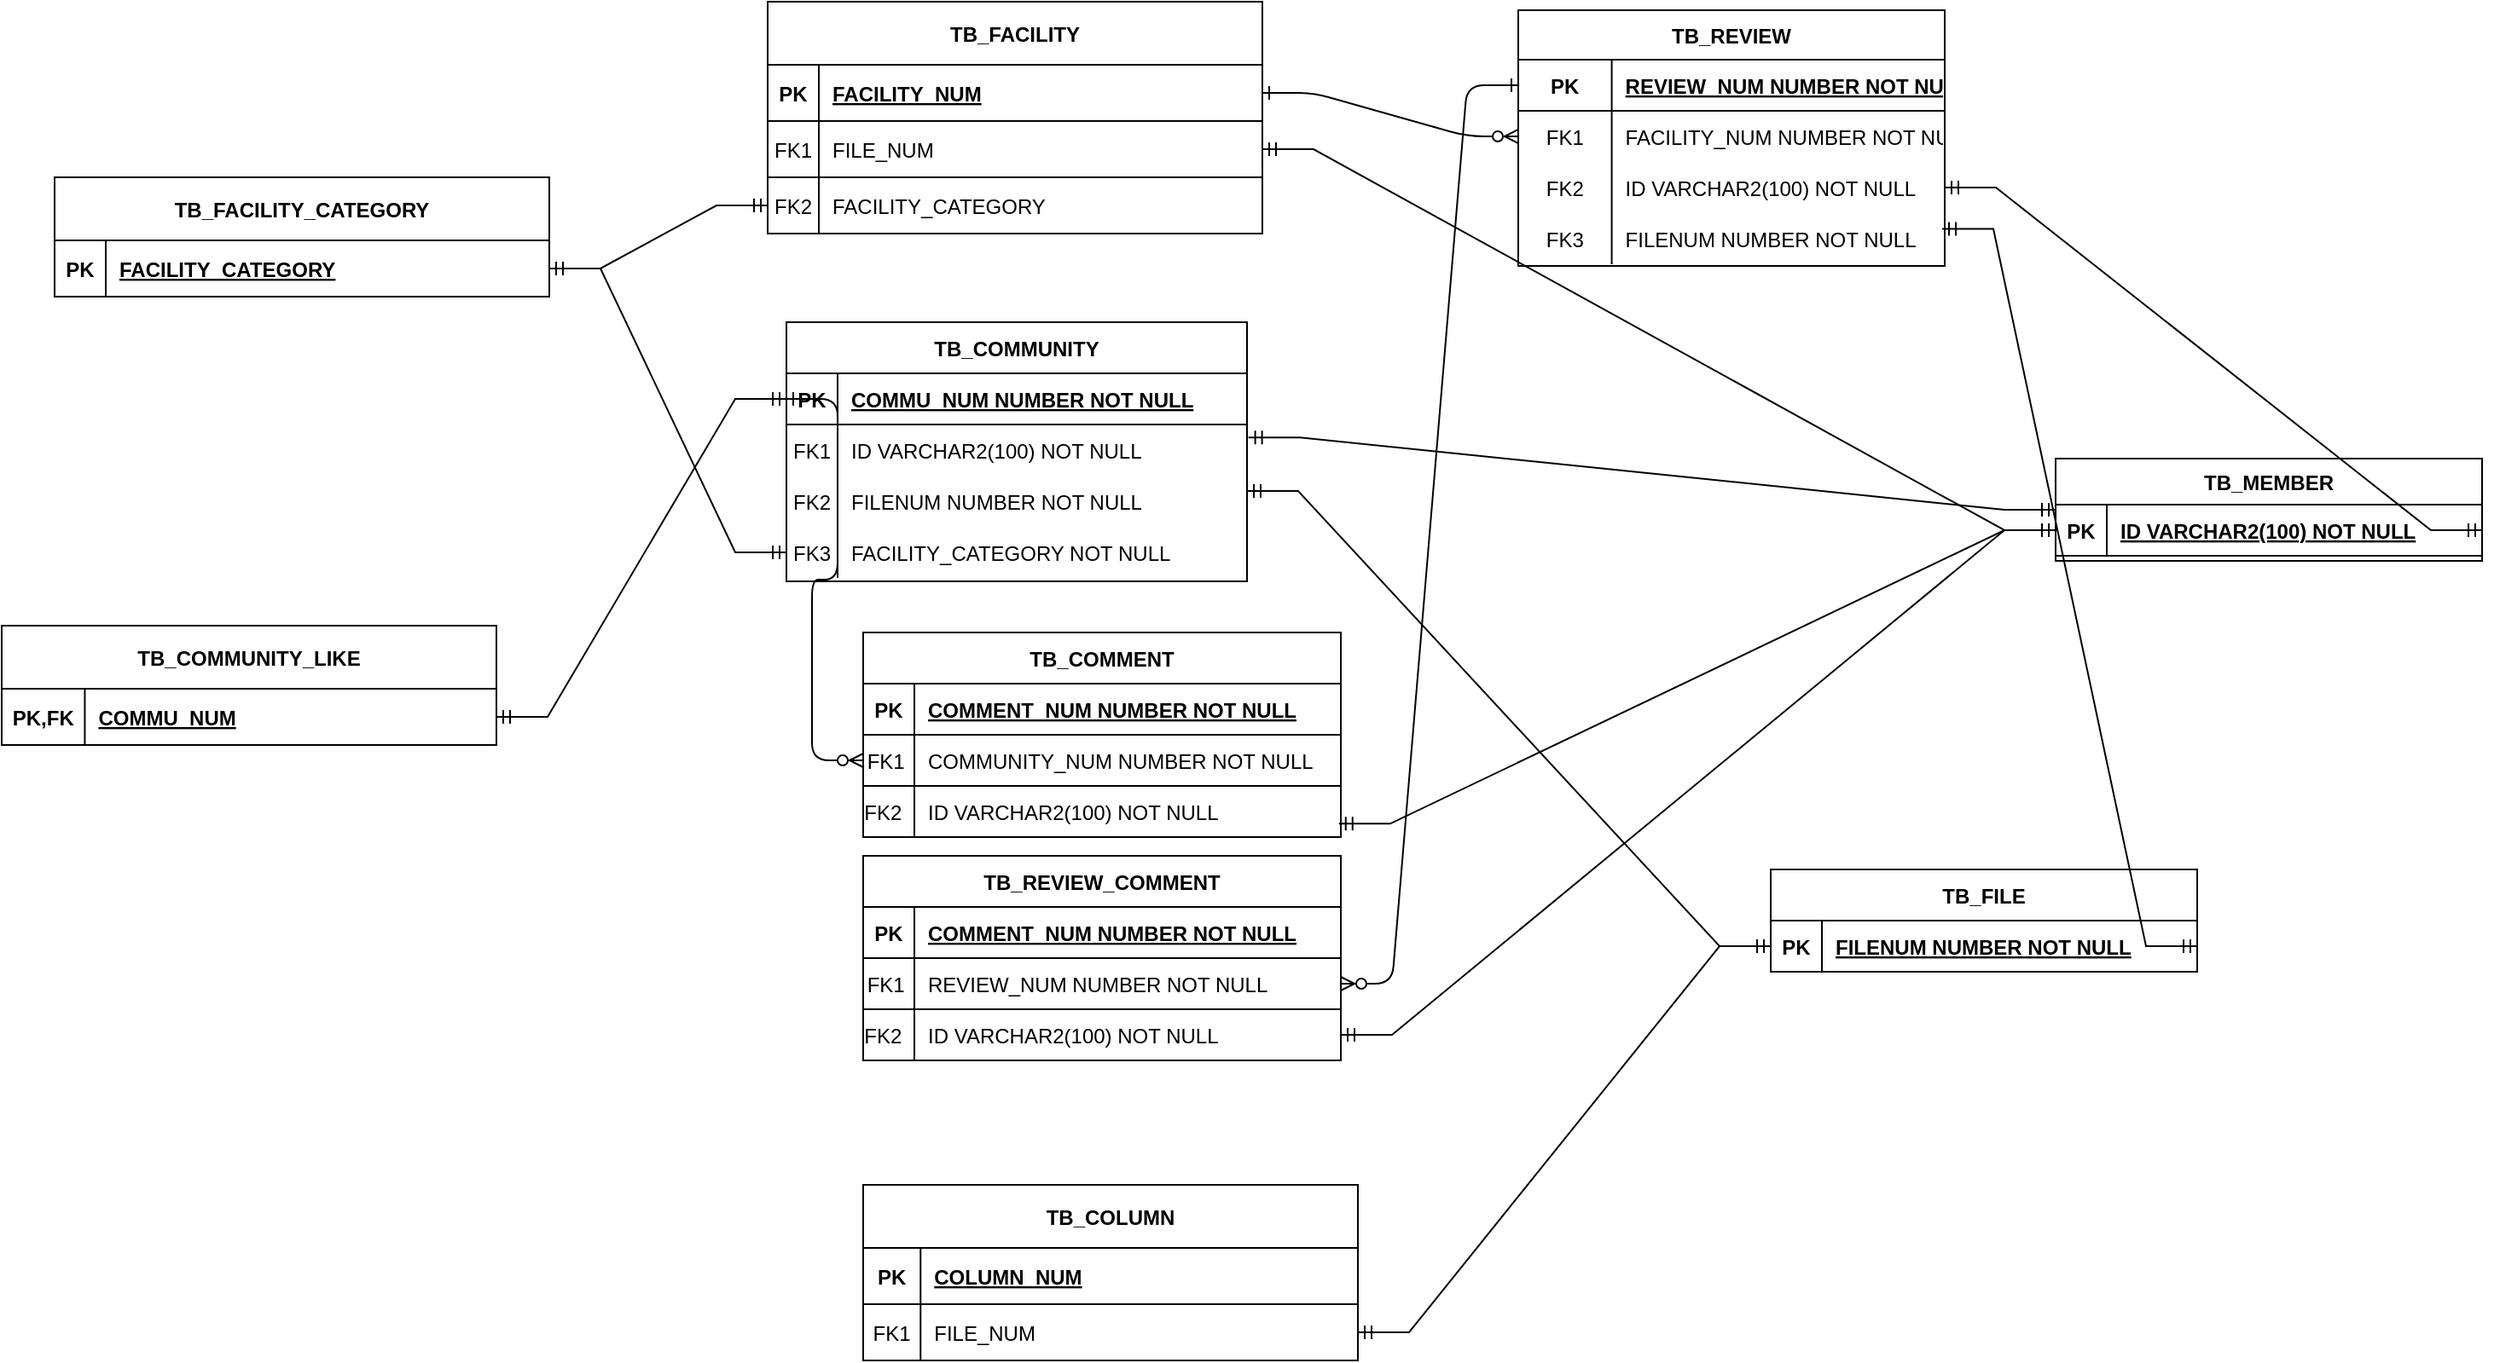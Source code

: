 <mxfile version="21.6.7" type="github">
  <diagram id="R2lEEEUBdFMjLlhIrx00" name="Page-1">
    <mxGraphModel dx="1789" dy="527" grid="0" gridSize="10" guides="1" tooltips="1" connect="1" arrows="1" fold="1" page="0" pageScale="1" pageWidth="850" pageHeight="1100" math="0" shadow="0" extFonts="Permanent Marker^https://fonts.googleapis.com/css?family=Permanent+Marker">
      <root>
        <mxCell id="0" />
        <mxCell id="1" parent="0" />
        <mxCell id="C-vyLk0tnHw3VtMMgP7b-1" value="" style="edgeStyle=entityRelationEdgeStyle;endArrow=ERzeroToMany;startArrow=ERone;endFill=1;startFill=0;" parent="1" source="C-vyLk0tnHw3VtMMgP7b-24" target="C-vyLk0tnHw3VtMMgP7b-6" edge="1">
          <mxGeometry width="100" height="100" relative="1" as="geometry">
            <mxPoint x="340" y="720" as="sourcePoint" />
            <mxPoint x="440" y="620" as="targetPoint" />
          </mxGeometry>
        </mxCell>
        <mxCell id="C-vyLk0tnHw3VtMMgP7b-2" value="TB_REVIEW" style="shape=table;startSize=29;container=1;collapsible=1;childLayout=tableLayout;fixedRows=1;rowLines=0;fontStyle=1;align=center;resizeLast=1;" parent="1" vertex="1">
          <mxGeometry x="458" y="121" width="250" height="150" as="geometry">
            <mxRectangle x="450" y="120" width="60" height="30" as="alternateBounds" />
          </mxGeometry>
        </mxCell>
        <mxCell id="C-vyLk0tnHw3VtMMgP7b-3" value="" style="shape=partialRectangle;collapsible=0;dropTarget=0;pointerEvents=0;fillColor=none;points=[[0,0.5],[1,0.5]];portConstraint=eastwest;top=0;left=0;right=0;bottom=1;" parent="C-vyLk0tnHw3VtMMgP7b-2" vertex="1">
          <mxGeometry y="29" width="250" height="30" as="geometry" />
        </mxCell>
        <mxCell id="C-vyLk0tnHw3VtMMgP7b-4" value="PK" style="shape=partialRectangle;overflow=hidden;connectable=0;fillColor=none;top=0;left=0;bottom=0;right=0;fontStyle=1;" parent="C-vyLk0tnHw3VtMMgP7b-3" vertex="1">
          <mxGeometry width="54.794" height="30" as="geometry">
            <mxRectangle width="54.794" height="30" as="alternateBounds" />
          </mxGeometry>
        </mxCell>
        <mxCell id="C-vyLk0tnHw3VtMMgP7b-5" value="REVIEW_NUM NUMBER NOT NULL " style="shape=partialRectangle;overflow=hidden;connectable=0;fillColor=none;top=0;left=0;bottom=0;right=0;align=left;spacingLeft=6;fontStyle=5;" parent="C-vyLk0tnHw3VtMMgP7b-3" vertex="1">
          <mxGeometry x="54.794" width="195.206" height="30" as="geometry">
            <mxRectangle width="195.206" height="30" as="alternateBounds" />
          </mxGeometry>
        </mxCell>
        <mxCell id="C-vyLk0tnHw3VtMMgP7b-6" value="" style="shape=partialRectangle;collapsible=0;dropTarget=0;pointerEvents=0;fillColor=none;points=[[0,0.5],[1,0.5]];portConstraint=eastwest;top=0;left=0;right=0;bottom=0;" parent="C-vyLk0tnHw3VtMMgP7b-2" vertex="1">
          <mxGeometry y="59" width="250" height="30" as="geometry" />
        </mxCell>
        <mxCell id="C-vyLk0tnHw3VtMMgP7b-7" value="FK1" style="shape=partialRectangle;overflow=hidden;connectable=0;fillColor=none;top=0;left=0;bottom=0;right=0;" parent="C-vyLk0tnHw3VtMMgP7b-6" vertex="1">
          <mxGeometry width="54.794" height="30" as="geometry">
            <mxRectangle width="54.794" height="30" as="alternateBounds" />
          </mxGeometry>
        </mxCell>
        <mxCell id="C-vyLk0tnHw3VtMMgP7b-8" value="FACILITY_NUM NUMBER NOT NULL" style="shape=partialRectangle;overflow=hidden;connectable=0;fillColor=none;top=0;left=0;bottom=0;right=0;align=left;spacingLeft=6;" parent="C-vyLk0tnHw3VtMMgP7b-6" vertex="1">
          <mxGeometry x="54.794" width="195.206" height="30" as="geometry">
            <mxRectangle width="195.206" height="30" as="alternateBounds" />
          </mxGeometry>
        </mxCell>
        <mxCell id="C-vyLk0tnHw3VtMMgP7b-9" value="" style="shape=partialRectangle;collapsible=0;dropTarget=0;pointerEvents=0;fillColor=none;points=[[0,0.5],[1,0.5]];portConstraint=eastwest;top=0;left=0;right=0;bottom=0;" parent="C-vyLk0tnHw3VtMMgP7b-2" vertex="1">
          <mxGeometry y="89" width="250" height="30" as="geometry" />
        </mxCell>
        <mxCell id="C-vyLk0tnHw3VtMMgP7b-10" value="FK2" style="shape=partialRectangle;overflow=hidden;connectable=0;fillColor=none;top=0;left=0;bottom=0;right=0;" parent="C-vyLk0tnHw3VtMMgP7b-9" vertex="1">
          <mxGeometry width="54.794" height="30" as="geometry">
            <mxRectangle width="54.794" height="30" as="alternateBounds" />
          </mxGeometry>
        </mxCell>
        <mxCell id="C-vyLk0tnHw3VtMMgP7b-11" value="ID VARCHAR2(100) NOT NULL " style="shape=partialRectangle;overflow=hidden;connectable=0;fillColor=none;top=0;left=0;bottom=0;right=0;align=left;spacingLeft=6;" parent="C-vyLk0tnHw3VtMMgP7b-9" vertex="1">
          <mxGeometry x="54.794" width="195.206" height="30" as="geometry">
            <mxRectangle width="195.206" height="30" as="alternateBounds" />
          </mxGeometry>
        </mxCell>
        <mxCell id="-KE-oy4BCfuFlBeBXf4a-14" value="" style="shape=partialRectangle;collapsible=0;dropTarget=0;pointerEvents=0;fillColor=none;points=[[0,0.5],[1,0.5]];portConstraint=eastwest;top=0;left=0;right=0;bottom=0;" parent="C-vyLk0tnHw3VtMMgP7b-2" vertex="1">
          <mxGeometry y="119" width="250" height="30" as="geometry" />
        </mxCell>
        <mxCell id="-KE-oy4BCfuFlBeBXf4a-15" value="FK3" style="shape=partialRectangle;overflow=hidden;connectable=0;fillColor=none;top=0;left=0;bottom=0;right=0;" parent="-KE-oy4BCfuFlBeBXf4a-14" vertex="1">
          <mxGeometry width="54.794" height="30" as="geometry">
            <mxRectangle width="54.794" height="30" as="alternateBounds" />
          </mxGeometry>
        </mxCell>
        <mxCell id="-KE-oy4BCfuFlBeBXf4a-16" value="FILENUM NUMBER NOT NULL" style="shape=partialRectangle;overflow=hidden;connectable=0;fillColor=none;top=0;left=0;bottom=0;right=0;align=left;spacingLeft=6;" parent="-KE-oy4BCfuFlBeBXf4a-14" vertex="1">
          <mxGeometry x="54.794" width="195.206" height="30" as="geometry">
            <mxRectangle width="195.206" height="30" as="alternateBounds" />
          </mxGeometry>
        </mxCell>
        <mxCell id="C-vyLk0tnHw3VtMMgP7b-13" value="TB_MEMBER" style="shape=table;startSize=27;container=1;collapsible=1;childLayout=tableLayout;fixedRows=1;rowLines=0;fontStyle=1;align=center;resizeLast=1;" parent="1" vertex="1">
          <mxGeometry x="773" y="384" width="250" height="60" as="geometry" />
        </mxCell>
        <mxCell id="C-vyLk0tnHw3VtMMgP7b-14" value="" style="shape=partialRectangle;collapsible=0;dropTarget=0;pointerEvents=0;fillColor=none;points=[[0,0.5],[1,0.5]];portConstraint=eastwest;top=0;left=0;right=0;bottom=1;" parent="C-vyLk0tnHw3VtMMgP7b-13" vertex="1">
          <mxGeometry y="27" width="250" height="30" as="geometry" />
        </mxCell>
        <mxCell id="C-vyLk0tnHw3VtMMgP7b-15" value="PK" style="shape=partialRectangle;overflow=hidden;connectable=0;fillColor=none;top=0;left=0;bottom=0;right=0;fontStyle=1;" parent="C-vyLk0tnHw3VtMMgP7b-14" vertex="1">
          <mxGeometry width="30" height="30" as="geometry">
            <mxRectangle width="30" height="30" as="alternateBounds" />
          </mxGeometry>
        </mxCell>
        <mxCell id="C-vyLk0tnHw3VtMMgP7b-16" value="ID VARCHAR2(100) NOT NULL " style="shape=partialRectangle;overflow=hidden;connectable=0;fillColor=none;top=0;left=0;bottom=0;right=0;align=left;spacingLeft=6;fontStyle=5;" parent="C-vyLk0tnHw3VtMMgP7b-14" vertex="1">
          <mxGeometry x="30" width="220" height="30" as="geometry">
            <mxRectangle width="220" height="30" as="alternateBounds" />
          </mxGeometry>
        </mxCell>
        <mxCell id="C-vyLk0tnHw3VtMMgP7b-23" value="TB_FACILITY" style="shape=table;startSize=37;container=1;collapsible=1;childLayout=tableLayout;fixedRows=1;rowLines=0;fontStyle=1;align=center;resizeLast=1;" parent="1" vertex="1">
          <mxGeometry x="18" y="116" width="290" height="136" as="geometry" />
        </mxCell>
        <mxCell id="C-vyLk0tnHw3VtMMgP7b-24" value="" style="shape=partialRectangle;collapsible=0;dropTarget=0;pointerEvents=0;fillColor=none;points=[[0,0.5],[1,0.5]];portConstraint=eastwest;top=0;left=0;right=0;bottom=1;" parent="C-vyLk0tnHw3VtMMgP7b-23" vertex="1">
          <mxGeometry y="37" width="290" height="33" as="geometry" />
        </mxCell>
        <mxCell id="C-vyLk0tnHw3VtMMgP7b-25" value="PK" style="shape=partialRectangle;overflow=hidden;connectable=0;fillColor=none;top=0;left=0;bottom=0;right=0;fontStyle=1;" parent="C-vyLk0tnHw3VtMMgP7b-24" vertex="1">
          <mxGeometry width="30" height="33" as="geometry">
            <mxRectangle width="30" height="33" as="alternateBounds" />
          </mxGeometry>
        </mxCell>
        <mxCell id="C-vyLk0tnHw3VtMMgP7b-26" value="FACILITY_NUM" style="shape=partialRectangle;overflow=hidden;connectable=0;fillColor=none;top=0;left=0;bottom=0;right=0;align=left;spacingLeft=6;fontStyle=5;" parent="C-vyLk0tnHw3VtMMgP7b-24" vertex="1">
          <mxGeometry x="30" width="260" height="33" as="geometry">
            <mxRectangle width="260" height="33" as="alternateBounds" />
          </mxGeometry>
        </mxCell>
        <mxCell id="_d3ejISnLMOxY-XyNx4B-5" value="" style="shape=partialRectangle;collapsible=0;dropTarget=0;pointerEvents=0;fillColor=none;points=[[0,0.5],[1,0.5]];portConstraint=eastwest;top=0;left=0;right=0;bottom=1;" parent="C-vyLk0tnHw3VtMMgP7b-23" vertex="1">
          <mxGeometry y="70" width="290" height="33" as="geometry" />
        </mxCell>
        <mxCell id="_d3ejISnLMOxY-XyNx4B-6" value="FK1" style="shape=partialRectangle;overflow=hidden;connectable=0;fillColor=none;top=0;left=0;bottom=0;right=0;fontStyle=0;" parent="_d3ejISnLMOxY-XyNx4B-5" vertex="1">
          <mxGeometry width="30" height="33" as="geometry">
            <mxRectangle width="30" height="33" as="alternateBounds" />
          </mxGeometry>
        </mxCell>
        <mxCell id="_d3ejISnLMOxY-XyNx4B-7" value="FILE_NUM" style="shape=partialRectangle;overflow=hidden;connectable=0;fillColor=none;top=0;left=0;bottom=0;right=0;align=left;spacingLeft=6;fontStyle=0;" parent="_d3ejISnLMOxY-XyNx4B-5" vertex="1">
          <mxGeometry x="30" width="260" height="33" as="geometry">
            <mxRectangle width="260" height="33" as="alternateBounds" />
          </mxGeometry>
        </mxCell>
        <mxCell id="wtZ6tFGs6IrQtqHnJCD3-11" value="" style="shape=partialRectangle;collapsible=0;dropTarget=0;pointerEvents=0;fillColor=none;points=[[0,0.5],[1,0.5]];portConstraint=eastwest;top=0;left=0;right=0;bottom=1;" parent="C-vyLk0tnHw3VtMMgP7b-23" vertex="1">
          <mxGeometry y="103" width="290" height="33" as="geometry" />
        </mxCell>
        <mxCell id="wtZ6tFGs6IrQtqHnJCD3-12" value="FK2" style="shape=partialRectangle;overflow=hidden;connectable=0;fillColor=none;top=0;left=0;bottom=0;right=0;fontStyle=0;" parent="wtZ6tFGs6IrQtqHnJCD3-11" vertex="1">
          <mxGeometry width="30" height="33" as="geometry">
            <mxRectangle width="30" height="33" as="alternateBounds" />
          </mxGeometry>
        </mxCell>
        <mxCell id="wtZ6tFGs6IrQtqHnJCD3-13" value="FACILITY_CATEGORY" style="shape=partialRectangle;overflow=hidden;connectable=0;fillColor=none;top=0;left=0;bottom=0;right=0;align=left;spacingLeft=6;fontStyle=0;" parent="wtZ6tFGs6IrQtqHnJCD3-11" vertex="1">
          <mxGeometry x="30" width="260" height="33" as="geometry">
            <mxRectangle width="260" height="33" as="alternateBounds" />
          </mxGeometry>
        </mxCell>
        <mxCell id="qpjnlO9sBnYF8j2qjAvn-1" value="TB_COMMUNITY" style="shape=table;startSize=30;container=1;collapsible=1;childLayout=tableLayout;fixedRows=1;rowLines=0;fontStyle=1;align=center;resizeLast=1;" parent="1" vertex="1">
          <mxGeometry x="29" y="304" width="270" height="152" as="geometry" />
        </mxCell>
        <mxCell id="qpjnlO9sBnYF8j2qjAvn-2" value="" style="shape=partialRectangle;collapsible=0;dropTarget=0;pointerEvents=0;fillColor=none;points=[[0,0.5],[1,0.5]];portConstraint=eastwest;top=0;left=0;right=0;bottom=1;" parent="qpjnlO9sBnYF8j2qjAvn-1" vertex="1">
          <mxGeometry y="30" width="270" height="30" as="geometry" />
        </mxCell>
        <mxCell id="qpjnlO9sBnYF8j2qjAvn-3" value="PK" style="shape=partialRectangle;overflow=hidden;connectable=0;fillColor=none;top=0;left=0;bottom=0;right=0;fontStyle=1;" parent="qpjnlO9sBnYF8j2qjAvn-2" vertex="1">
          <mxGeometry width="30" height="30" as="geometry">
            <mxRectangle width="30" height="30" as="alternateBounds" />
          </mxGeometry>
        </mxCell>
        <mxCell id="qpjnlO9sBnYF8j2qjAvn-4" value="COMMU_NUM NUMBER NOT NULL" style="shape=partialRectangle;overflow=hidden;connectable=0;fillColor=none;top=0;left=0;bottom=0;right=0;align=left;spacingLeft=6;fontStyle=5;" parent="qpjnlO9sBnYF8j2qjAvn-2" vertex="1">
          <mxGeometry x="30" width="240" height="30" as="geometry">
            <mxRectangle width="240" height="30" as="alternateBounds" />
          </mxGeometry>
        </mxCell>
        <mxCell id="qpjnlO9sBnYF8j2qjAvn-5" value="" style="shape=partialRectangle;collapsible=0;dropTarget=0;pointerEvents=0;fillColor=none;points=[[0,0.5],[1,0.5]];portConstraint=eastwest;top=0;left=0;right=0;bottom=0;" parent="qpjnlO9sBnYF8j2qjAvn-1" vertex="1">
          <mxGeometry y="60" width="270" height="30" as="geometry" />
        </mxCell>
        <mxCell id="qpjnlO9sBnYF8j2qjAvn-6" value="FK1" style="shape=partialRectangle;overflow=hidden;connectable=0;fillColor=none;top=0;left=0;bottom=0;right=0;" parent="qpjnlO9sBnYF8j2qjAvn-5" vertex="1">
          <mxGeometry width="30" height="30" as="geometry">
            <mxRectangle width="30" height="30" as="alternateBounds" />
          </mxGeometry>
        </mxCell>
        <mxCell id="qpjnlO9sBnYF8j2qjAvn-7" value="ID VARCHAR2(100) NOT NULL" style="shape=partialRectangle;overflow=hidden;connectable=0;fillColor=none;top=0;left=0;bottom=0;right=0;align=left;spacingLeft=6;" parent="qpjnlO9sBnYF8j2qjAvn-5" vertex="1">
          <mxGeometry x="30" width="240" height="30" as="geometry">
            <mxRectangle width="240" height="30" as="alternateBounds" />
          </mxGeometry>
        </mxCell>
        <mxCell id="-KE-oy4BCfuFlBeBXf4a-9" value="" style="shape=partialRectangle;collapsible=0;dropTarget=0;pointerEvents=0;fillColor=none;points=[[0,0.5],[1,0.5]];portConstraint=eastwest;top=0;left=0;right=0;bottom=0;" parent="qpjnlO9sBnYF8j2qjAvn-1" vertex="1">
          <mxGeometry y="90" width="270" height="30" as="geometry" />
        </mxCell>
        <mxCell id="-KE-oy4BCfuFlBeBXf4a-10" value="FK2" style="shape=partialRectangle;overflow=hidden;connectable=0;fillColor=none;top=0;left=0;bottom=0;right=0;" parent="-KE-oy4BCfuFlBeBXf4a-9" vertex="1">
          <mxGeometry width="30" height="30" as="geometry">
            <mxRectangle width="30" height="30" as="alternateBounds" />
          </mxGeometry>
        </mxCell>
        <mxCell id="-KE-oy4BCfuFlBeBXf4a-11" value="FILENUM NUMBER NOT NULL" style="shape=partialRectangle;overflow=hidden;connectable=0;fillColor=none;top=0;left=0;bottom=0;right=0;align=left;spacingLeft=6;" parent="-KE-oy4BCfuFlBeBXf4a-9" vertex="1">
          <mxGeometry x="30" width="240" height="30" as="geometry">
            <mxRectangle width="240" height="30" as="alternateBounds" />
          </mxGeometry>
        </mxCell>
        <mxCell id="wtZ6tFGs6IrQtqHnJCD3-15" value="" style="shape=partialRectangle;collapsible=0;dropTarget=0;pointerEvents=0;fillColor=none;points=[[0,0.5],[1,0.5]];portConstraint=eastwest;top=0;left=0;right=0;bottom=0;" parent="qpjnlO9sBnYF8j2qjAvn-1" vertex="1">
          <mxGeometry y="120" width="270" height="30" as="geometry" />
        </mxCell>
        <mxCell id="wtZ6tFGs6IrQtqHnJCD3-16" value="FK3" style="shape=partialRectangle;overflow=hidden;connectable=0;fillColor=none;top=0;left=0;bottom=0;right=0;" parent="wtZ6tFGs6IrQtqHnJCD3-15" vertex="1">
          <mxGeometry width="30" height="30" as="geometry">
            <mxRectangle width="30" height="30" as="alternateBounds" />
          </mxGeometry>
        </mxCell>
        <mxCell id="wtZ6tFGs6IrQtqHnJCD3-17" value="FACILITY_CATEGORY NOT NULL" style="shape=partialRectangle;overflow=hidden;connectable=0;fillColor=none;top=0;left=0;bottom=0;right=0;align=left;spacingLeft=6;" parent="wtZ6tFGs6IrQtqHnJCD3-15" vertex="1">
          <mxGeometry x="30" width="240" height="30" as="geometry">
            <mxRectangle width="240" height="30" as="alternateBounds" />
          </mxGeometry>
        </mxCell>
        <mxCell id="qpjnlO9sBnYF8j2qjAvn-11" value="TB_COMMENT" style="shape=table;startSize=30;container=1;collapsible=1;childLayout=tableLayout;fixedRows=1;rowLines=0;fontStyle=1;align=center;resizeLast=1;" parent="1" vertex="1">
          <mxGeometry x="74" y="486" width="280" height="120" as="geometry" />
        </mxCell>
        <mxCell id="qpjnlO9sBnYF8j2qjAvn-12" value="" style="shape=partialRectangle;collapsible=0;dropTarget=0;pointerEvents=0;fillColor=none;points=[[0,0.5],[1,0.5]];portConstraint=eastwest;top=0;left=0;right=0;bottom=1;" parent="qpjnlO9sBnYF8j2qjAvn-11" vertex="1">
          <mxGeometry y="30" width="280" height="30" as="geometry" />
        </mxCell>
        <mxCell id="qpjnlO9sBnYF8j2qjAvn-13" value="PK" style="shape=partialRectangle;overflow=hidden;connectable=0;fillColor=none;top=0;left=0;bottom=0;right=0;fontStyle=1;" parent="qpjnlO9sBnYF8j2qjAvn-12" vertex="1">
          <mxGeometry width="30" height="30" as="geometry">
            <mxRectangle width="30" height="30" as="alternateBounds" />
          </mxGeometry>
        </mxCell>
        <mxCell id="qpjnlO9sBnYF8j2qjAvn-14" value="COMMENT_NUM NUMBER NOT NULL" style="shape=partialRectangle;overflow=hidden;connectable=0;fillColor=none;top=0;left=0;bottom=0;right=0;align=left;spacingLeft=6;fontStyle=5;" parent="qpjnlO9sBnYF8j2qjAvn-12" vertex="1">
          <mxGeometry x="30" width="250" height="30" as="geometry">
            <mxRectangle width="250" height="30" as="alternateBounds" />
          </mxGeometry>
        </mxCell>
        <mxCell id="xG5aJxj-pug4b15kJPLm-4" value="" style="shape=partialRectangle;collapsible=0;dropTarget=0;pointerEvents=0;fillColor=none;points=[[0,0.5],[1,0.5]];portConstraint=eastwest;top=0;left=0;right=0;bottom=1;" parent="qpjnlO9sBnYF8j2qjAvn-11" vertex="1">
          <mxGeometry y="60" width="280" height="30" as="geometry" />
        </mxCell>
        <mxCell id="xG5aJxj-pug4b15kJPLm-5" value="FK1 " style="shape=partialRectangle;overflow=hidden;connectable=0;fillColor=none;top=0;left=0;bottom=0;right=0;fontStyle=0;" parent="xG5aJxj-pug4b15kJPLm-4" vertex="1">
          <mxGeometry width="30" height="30" as="geometry">
            <mxRectangle width="30" height="30" as="alternateBounds" />
          </mxGeometry>
        </mxCell>
        <mxCell id="xG5aJxj-pug4b15kJPLm-6" value="COMMUNITY_NUM NUMBER NOT NULL" style="shape=partialRectangle;overflow=hidden;connectable=0;fillColor=none;top=0;left=0;bottom=0;right=0;align=left;spacingLeft=6;fontStyle=0;" parent="xG5aJxj-pug4b15kJPLm-4" vertex="1">
          <mxGeometry x="30" width="250" height="30" as="geometry">
            <mxRectangle width="250" height="30" as="alternateBounds" />
          </mxGeometry>
        </mxCell>
        <mxCell id="7dMMRioeDWby0Bqr6M3h-1" value="" style="shape=partialRectangle;collapsible=0;dropTarget=0;pointerEvents=0;fillColor=none;points=[[0,0.5],[1,0.5]];portConstraint=eastwest;top=0;left=0;right=0;bottom=1;" parent="qpjnlO9sBnYF8j2qjAvn-11" vertex="1">
          <mxGeometry y="90" width="280" height="30" as="geometry" />
        </mxCell>
        <mxCell id="7dMMRioeDWby0Bqr6M3h-2" value="FK2  " style="shape=partialRectangle;overflow=hidden;connectable=0;fillColor=none;top=0;left=0;bottom=0;right=0;fontStyle=0;" parent="7dMMRioeDWby0Bqr6M3h-1" vertex="1">
          <mxGeometry width="30" height="30" as="geometry">
            <mxRectangle width="30" height="30" as="alternateBounds" />
          </mxGeometry>
        </mxCell>
        <mxCell id="7dMMRioeDWby0Bqr6M3h-3" value="ID VARCHAR2(100) NOT NULL" style="shape=partialRectangle;overflow=hidden;connectable=0;fillColor=none;top=0;left=0;bottom=0;right=0;align=left;spacingLeft=6;fontStyle=0;" parent="7dMMRioeDWby0Bqr6M3h-1" vertex="1">
          <mxGeometry x="30" width="250" height="30" as="geometry">
            <mxRectangle width="250" height="30" as="alternateBounds" />
          </mxGeometry>
        </mxCell>
        <mxCell id="qpjnlO9sBnYF8j2qjAvn-33" value="" style="edgeStyle=entityRelationEdgeStyle;fontSize=12;html=1;endArrow=ERmandOne;startArrow=ERmandOne;rounded=0;entryX=1;entryY=0.5;entryDx=0;entryDy=0;" parent="1" source="C-vyLk0tnHw3VtMMgP7b-14" target="LMYlzqV9uLrjLyTlNLDf-8" edge="1">
          <mxGeometry width="100" height="100" relative="1" as="geometry">
            <mxPoint x="862" y="627" as="sourcePoint" />
            <mxPoint x="438" y="673" as="targetPoint" />
            <Array as="points">
              <mxPoint x="340" y="140" />
            </Array>
          </mxGeometry>
        </mxCell>
        <mxCell id="qpjnlO9sBnYF8j2qjAvn-34" value="" style="edgeStyle=entityRelationEdgeStyle;fontSize=12;html=1;endArrow=ERmandOne;startArrow=ERmandOne;rounded=0;exitX=0.996;exitY=0.739;exitDx=0;exitDy=0;entryX=0;entryY=0.5;entryDx=0;entryDy=0;exitPerimeter=0;" parent="1" source="7dMMRioeDWby0Bqr6M3h-1" target="C-vyLk0tnHw3VtMMgP7b-14" edge="1">
          <mxGeometry width="100" height="100" relative="1" as="geometry">
            <mxPoint x="361" y="677" as="sourcePoint" />
            <mxPoint x="470" y="430" as="targetPoint" />
            <Array as="points">
              <mxPoint x="360" y="340" />
            </Array>
          </mxGeometry>
        </mxCell>
        <mxCell id="qpjnlO9sBnYF8j2qjAvn-38" value="" style="edgeStyle=entityRelationEdgeStyle;endArrow=ERzeroToMany;startArrow=ERone;endFill=1;startFill=0;exitX=0;exitY=0.5;exitDx=0;exitDy=0;entryX=0;entryY=0.5;entryDx=0;entryDy=0;" parent="1" source="qpjnlO9sBnYF8j2qjAvn-2" target="xG5aJxj-pug4b15kJPLm-4" edge="1">
          <mxGeometry width="100" height="100" relative="1" as="geometry">
            <mxPoint x="309" y="336.0" as="sourcePoint" />
            <mxPoint x="142" y="623" as="targetPoint" />
          </mxGeometry>
        </mxCell>
        <mxCell id="qpjnlO9sBnYF8j2qjAvn-39" value="" style="edgeStyle=entityRelationEdgeStyle;fontSize=12;html=1;endArrow=ERmandOne;startArrow=ERmandOne;rounded=0;entryX=1.003;entryY=0.253;entryDx=0;entryDy=0;entryPerimeter=0;" parent="1" source="C-vyLk0tnHw3VtMMgP7b-13" target="qpjnlO9sBnYF8j2qjAvn-5" edge="1">
          <mxGeometry width="100" height="100" relative="1" as="geometry">
            <mxPoint x="580" y="565" as="sourcePoint" />
            <mxPoint x="310" y="360" as="targetPoint" />
            <Array as="points">
              <mxPoint x="200" y="270" />
            </Array>
          </mxGeometry>
        </mxCell>
        <mxCell id="-KE-oy4BCfuFlBeBXf4a-1" value="TB_FILE" style="shape=table;startSize=30;container=1;collapsible=1;childLayout=tableLayout;fixedRows=1;rowLines=0;fontStyle=1;align=center;resizeLast=1;" parent="1" vertex="1">
          <mxGeometry x="606" y="625" width="250" height="60" as="geometry" />
        </mxCell>
        <mxCell id="-KE-oy4BCfuFlBeBXf4a-2" value="" style="shape=partialRectangle;collapsible=0;dropTarget=0;pointerEvents=0;fillColor=none;points=[[0,0.5],[1,0.5]];portConstraint=eastwest;top=0;left=0;right=0;bottom=1;" parent="-KE-oy4BCfuFlBeBXf4a-1" vertex="1">
          <mxGeometry y="30" width="250" height="30" as="geometry" />
        </mxCell>
        <mxCell id="-KE-oy4BCfuFlBeBXf4a-3" value="PK" style="shape=partialRectangle;overflow=hidden;connectable=0;fillColor=none;top=0;left=0;bottom=0;right=0;fontStyle=1;" parent="-KE-oy4BCfuFlBeBXf4a-2" vertex="1">
          <mxGeometry width="30" height="30" as="geometry">
            <mxRectangle width="30" height="30" as="alternateBounds" />
          </mxGeometry>
        </mxCell>
        <mxCell id="-KE-oy4BCfuFlBeBXf4a-4" value="FILENUM NUMBER NOT NULL " style="shape=partialRectangle;overflow=hidden;connectable=0;fillColor=none;top=0;left=0;bottom=0;right=0;align=left;spacingLeft=6;fontStyle=5;" parent="-KE-oy4BCfuFlBeBXf4a-2" vertex="1">
          <mxGeometry x="30" width="220" height="30" as="geometry">
            <mxRectangle width="220" height="30" as="alternateBounds" />
          </mxGeometry>
        </mxCell>
        <mxCell id="-KE-oy4BCfuFlBeBXf4a-13" value="" style="edgeStyle=entityRelationEdgeStyle;fontSize=12;html=1;endArrow=ERmandOne;startArrow=ERmandOne;rounded=0;entryX=1;entryY=0.301;entryDx=0;entryDy=0;entryPerimeter=0;exitX=0;exitY=0.5;exitDx=0;exitDy=0;" parent="1" source="-KE-oy4BCfuFlBeBXf4a-2" target="-KE-oy4BCfuFlBeBXf4a-9" edge="1">
          <mxGeometry width="100" height="100" relative="1" as="geometry">
            <mxPoint x="483" y="526" as="sourcePoint" />
            <mxPoint x="394" y="469" as="targetPoint" />
            <Array as="points">
              <mxPoint x="213" y="376" />
            </Array>
          </mxGeometry>
        </mxCell>
        <mxCell id="-KE-oy4BCfuFlBeBXf4a-17" value="" style="edgeStyle=entityRelationEdgeStyle;fontSize=12;html=1;endArrow=ERmandOne;startArrow=ERmandOne;rounded=0;entryX=0.994;entryY=0.307;entryDx=0;entryDy=0;exitX=1;exitY=0.5;exitDx=0;exitDy=0;entryPerimeter=0;" parent="1" source="-KE-oy4BCfuFlBeBXf4a-2" target="-KE-oy4BCfuFlBeBXf4a-14" edge="1">
          <mxGeometry width="100" height="100" relative="1" as="geometry">
            <mxPoint x="918" y="446" as="sourcePoint" />
            <mxPoint x="838" y="291" as="targetPoint" />
            <Array as="points">
              <mxPoint x="671" y="273" />
              <mxPoint x="1197" y="159" />
            </Array>
          </mxGeometry>
        </mxCell>
        <mxCell id="LMYlzqV9uLrjLyTlNLDf-1" value="TB_REVIEW_COMMENT" style="shape=table;startSize=30;container=1;collapsible=1;childLayout=tableLayout;fixedRows=1;rowLines=0;fontStyle=1;align=center;resizeLast=1;" parent="1" vertex="1">
          <mxGeometry x="74" y="617" width="280" height="120" as="geometry" />
        </mxCell>
        <mxCell id="LMYlzqV9uLrjLyTlNLDf-2" value="" style="shape=partialRectangle;collapsible=0;dropTarget=0;pointerEvents=0;fillColor=none;points=[[0,0.5],[1,0.5]];portConstraint=eastwest;top=0;left=0;right=0;bottom=1;" parent="LMYlzqV9uLrjLyTlNLDf-1" vertex="1">
          <mxGeometry y="30" width="280" height="30" as="geometry" />
        </mxCell>
        <mxCell id="LMYlzqV9uLrjLyTlNLDf-3" value="PK" style="shape=partialRectangle;overflow=hidden;connectable=0;fillColor=none;top=0;left=0;bottom=0;right=0;fontStyle=1;" parent="LMYlzqV9uLrjLyTlNLDf-2" vertex="1">
          <mxGeometry width="30" height="30" as="geometry">
            <mxRectangle width="30" height="30" as="alternateBounds" />
          </mxGeometry>
        </mxCell>
        <mxCell id="LMYlzqV9uLrjLyTlNLDf-4" value="COMMENT_NUM NUMBER NOT NULL" style="shape=partialRectangle;overflow=hidden;connectable=0;fillColor=none;top=0;left=0;bottom=0;right=0;align=left;spacingLeft=6;fontStyle=5;" parent="LMYlzqV9uLrjLyTlNLDf-2" vertex="1">
          <mxGeometry x="30" width="250" height="30" as="geometry">
            <mxRectangle width="250" height="30" as="alternateBounds" />
          </mxGeometry>
        </mxCell>
        <mxCell id="LMYlzqV9uLrjLyTlNLDf-5" value="" style="shape=partialRectangle;collapsible=0;dropTarget=0;pointerEvents=0;fillColor=none;points=[[0,0.5],[1,0.5]];portConstraint=eastwest;top=0;left=0;right=0;bottom=1;" parent="LMYlzqV9uLrjLyTlNLDf-1" vertex="1">
          <mxGeometry y="60" width="280" height="30" as="geometry" />
        </mxCell>
        <mxCell id="LMYlzqV9uLrjLyTlNLDf-6" value="FK1 " style="shape=partialRectangle;overflow=hidden;connectable=0;fillColor=none;top=0;left=0;bottom=0;right=0;fontStyle=0;" parent="LMYlzqV9uLrjLyTlNLDf-5" vertex="1">
          <mxGeometry width="30" height="30" as="geometry">
            <mxRectangle width="30" height="30" as="alternateBounds" />
          </mxGeometry>
        </mxCell>
        <mxCell id="LMYlzqV9uLrjLyTlNLDf-7" value="REVIEW_NUM NUMBER NOT NULL" style="shape=partialRectangle;overflow=hidden;connectable=0;fillColor=none;top=0;left=0;bottom=0;right=0;align=left;spacingLeft=6;fontStyle=0;" parent="LMYlzqV9uLrjLyTlNLDf-5" vertex="1">
          <mxGeometry x="30" width="250" height="30" as="geometry">
            <mxRectangle width="250" height="30" as="alternateBounds" />
          </mxGeometry>
        </mxCell>
        <mxCell id="LMYlzqV9uLrjLyTlNLDf-8" value="" style="shape=partialRectangle;collapsible=0;dropTarget=0;pointerEvents=0;fillColor=none;points=[[0,0.5],[1,0.5]];portConstraint=eastwest;top=0;left=0;right=0;bottom=1;" parent="LMYlzqV9uLrjLyTlNLDf-1" vertex="1">
          <mxGeometry y="90" width="280" height="30" as="geometry" />
        </mxCell>
        <mxCell id="LMYlzqV9uLrjLyTlNLDf-9" value="FK2  " style="shape=partialRectangle;overflow=hidden;connectable=0;fillColor=none;top=0;left=0;bottom=0;right=0;fontStyle=0;" parent="LMYlzqV9uLrjLyTlNLDf-8" vertex="1">
          <mxGeometry width="30" height="30" as="geometry">
            <mxRectangle width="30" height="30" as="alternateBounds" />
          </mxGeometry>
        </mxCell>
        <mxCell id="LMYlzqV9uLrjLyTlNLDf-10" value="ID VARCHAR2(100) NOT NULL" style="shape=partialRectangle;overflow=hidden;connectable=0;fillColor=none;top=0;left=0;bottom=0;right=0;align=left;spacingLeft=6;fontStyle=0;" parent="LMYlzqV9uLrjLyTlNLDf-8" vertex="1">
          <mxGeometry x="30" width="250" height="30" as="geometry">
            <mxRectangle width="250" height="30" as="alternateBounds" />
          </mxGeometry>
        </mxCell>
        <mxCell id="LMYlzqV9uLrjLyTlNLDf-11" value="" style="edgeStyle=entityRelationEdgeStyle;endArrow=ERzeroToMany;startArrow=ERone;endFill=1;startFill=0;entryX=1;entryY=0.5;entryDx=0;entryDy=0;" parent="1" source="C-vyLk0tnHw3VtMMgP7b-3" target="LMYlzqV9uLrjLyTlNLDf-5" edge="1">
          <mxGeometry width="100" height="100" relative="1" as="geometry">
            <mxPoint x="503" y="376" as="sourcePoint" />
            <mxPoint x="495" y="837" as="targetPoint" />
          </mxGeometry>
        </mxCell>
        <mxCell id="LMYlzqV9uLrjLyTlNLDf-12" value="" style="edgeStyle=entityRelationEdgeStyle;fontSize=12;html=1;endArrow=ERmandOne;startArrow=ERmandOne;rounded=0;exitX=1;exitY=0.5;exitDx=0;exitDy=0;entryX=1;entryY=0.5;entryDx=0;entryDy=0;" parent="1" source="C-vyLk0tnHw3VtMMgP7b-9" target="C-vyLk0tnHw3VtMMgP7b-14" edge="1">
          <mxGeometry width="100" height="100" relative="1" as="geometry">
            <mxPoint x="1085" y="460" as="sourcePoint" />
            <mxPoint x="1085" y="490" as="targetPoint" />
            <Array as="points">
              <mxPoint x="756" y="166" />
            </Array>
          </mxGeometry>
        </mxCell>
        <mxCell id="RPUz-Xp_ynRGwjkyBdgL-1" value="" style="edgeStyle=entityRelationEdgeStyle;fontSize=12;html=1;endArrow=ERmandOne;startArrow=ERmandOne;rounded=0;exitX=1;exitY=0.5;exitDx=0;exitDy=0;entryX=0;entryY=0.5;entryDx=0;entryDy=0;" parent="1" source="_d3ejISnLMOxY-XyNx4B-5" target="C-vyLk0tnHw3VtMMgP7b-14" edge="1">
          <mxGeometry width="100" height="100" relative="1" as="geometry">
            <mxPoint x="718" y="235" as="sourcePoint" />
            <mxPoint x="738" y="540" as="targetPoint" />
            <Array as="points">
              <mxPoint x="766" y="176" />
            </Array>
          </mxGeometry>
        </mxCell>
        <mxCell id="wtZ6tFGs6IrQtqHnJCD3-1" value="TB_FACILITY_CATEGORY" style="shape=table;startSize=37;container=1;collapsible=1;childLayout=tableLayout;fixedRows=1;rowLines=0;fontStyle=1;align=center;resizeLast=1;" parent="1" vertex="1">
          <mxGeometry x="-400" y="219" width="290" height="70" as="geometry" />
        </mxCell>
        <mxCell id="wtZ6tFGs6IrQtqHnJCD3-2" value="" style="shape=partialRectangle;collapsible=0;dropTarget=0;pointerEvents=0;fillColor=none;points=[[0,0.5],[1,0.5]];portConstraint=eastwest;top=0;left=0;right=0;bottom=1;" parent="wtZ6tFGs6IrQtqHnJCD3-1" vertex="1">
          <mxGeometry y="37" width="290" height="33" as="geometry" />
        </mxCell>
        <mxCell id="wtZ6tFGs6IrQtqHnJCD3-3" value="PK" style="shape=partialRectangle;overflow=hidden;connectable=0;fillColor=none;top=0;left=0;bottom=0;right=0;fontStyle=1;" parent="wtZ6tFGs6IrQtqHnJCD3-2" vertex="1">
          <mxGeometry width="30" height="33" as="geometry">
            <mxRectangle width="30" height="33" as="alternateBounds" />
          </mxGeometry>
        </mxCell>
        <mxCell id="wtZ6tFGs6IrQtqHnJCD3-4" value="FACILITY_CATEGORY" style="shape=partialRectangle;overflow=hidden;connectable=0;fillColor=none;top=0;left=0;bottom=0;right=0;align=left;spacingLeft=6;fontStyle=5;" parent="wtZ6tFGs6IrQtqHnJCD3-2" vertex="1">
          <mxGeometry x="30" width="260" height="33" as="geometry">
            <mxRectangle width="260" height="33" as="alternateBounds" />
          </mxGeometry>
        </mxCell>
        <mxCell id="wtZ6tFGs6IrQtqHnJCD3-14" value="" style="edgeStyle=entityRelationEdgeStyle;fontSize=12;html=1;endArrow=ERmandOne;startArrow=ERmandOne;rounded=0;exitX=1;exitY=0.5;exitDx=0;exitDy=0;entryX=0;entryY=0.5;entryDx=0;entryDy=0;" parent="1" source="wtZ6tFGs6IrQtqHnJCD3-2" target="wtZ6tFGs6IrQtqHnJCD3-11" edge="1">
          <mxGeometry width="100" height="100" relative="1" as="geometry">
            <mxPoint x="318" y="213" as="sourcePoint" />
            <mxPoint x="783" y="436" as="targetPoint" />
            <Array as="points">
              <mxPoint x="776" y="186" />
            </Array>
          </mxGeometry>
        </mxCell>
        <mxCell id="wtZ6tFGs6IrQtqHnJCD3-18" value="" style="edgeStyle=entityRelationEdgeStyle;fontSize=12;html=1;endArrow=ERmandOne;startArrow=ERmandOne;rounded=0;exitX=1;exitY=0.5;exitDx=0;exitDy=0;entryX=0;entryY=0.5;entryDx=0;entryDy=0;" parent="1" source="wtZ6tFGs6IrQtqHnJCD3-2" target="wtZ6tFGs6IrQtqHnJCD3-15" edge="1">
          <mxGeometry width="100" height="100" relative="1" as="geometry">
            <mxPoint x="-100" y="283" as="sourcePoint" />
            <mxPoint x="28" y="246" as="targetPoint" />
            <Array as="points">
              <mxPoint x="786" y="196" />
            </Array>
          </mxGeometry>
        </mxCell>
        <mxCell id="wtZ6tFGs6IrQtqHnJCD3-32" value="TB_COLUMN" style="shape=table;startSize=37;container=1;collapsible=1;childLayout=tableLayout;fixedRows=1;rowLines=0;fontStyle=1;align=center;resizeLast=1;" parent="1" vertex="1">
          <mxGeometry x="74" y="810" width="290" height="103" as="geometry" />
        </mxCell>
        <mxCell id="wtZ6tFGs6IrQtqHnJCD3-33" value="" style="shape=partialRectangle;collapsible=0;dropTarget=0;pointerEvents=0;fillColor=none;points=[[0,0.5],[1,0.5]];portConstraint=eastwest;top=0;left=0;right=0;bottom=1;" parent="wtZ6tFGs6IrQtqHnJCD3-32" vertex="1">
          <mxGeometry y="37" width="290" height="33" as="geometry" />
        </mxCell>
        <mxCell id="wtZ6tFGs6IrQtqHnJCD3-34" value="PK" style="shape=partialRectangle;overflow=hidden;connectable=0;fillColor=none;top=0;left=0;bottom=0;right=0;fontStyle=1;" parent="wtZ6tFGs6IrQtqHnJCD3-33" vertex="1">
          <mxGeometry width="33.632" height="33" as="geometry">
            <mxRectangle width="33.632" height="33" as="alternateBounds" />
          </mxGeometry>
        </mxCell>
        <mxCell id="wtZ6tFGs6IrQtqHnJCD3-35" value="COLUMN_NUM" style="shape=partialRectangle;overflow=hidden;connectable=0;fillColor=none;top=0;left=0;bottom=0;right=0;align=left;spacingLeft=6;fontStyle=5;" parent="wtZ6tFGs6IrQtqHnJCD3-33" vertex="1">
          <mxGeometry x="33.632" width="256.368" height="33" as="geometry">
            <mxRectangle width="256.368" height="33" as="alternateBounds" />
          </mxGeometry>
        </mxCell>
        <mxCell id="wtZ6tFGs6IrQtqHnJCD3-36" value="" style="shape=partialRectangle;collapsible=0;dropTarget=0;pointerEvents=0;fillColor=none;points=[[0,0.5],[1,0.5]];portConstraint=eastwest;top=0;left=0;right=0;bottom=1;" parent="wtZ6tFGs6IrQtqHnJCD3-32" vertex="1">
          <mxGeometry y="70" width="290" height="33" as="geometry" />
        </mxCell>
        <mxCell id="wtZ6tFGs6IrQtqHnJCD3-37" value="FK1" style="shape=partialRectangle;overflow=hidden;connectable=0;fillColor=none;top=0;left=0;bottom=0;right=0;fontStyle=0;" parent="wtZ6tFGs6IrQtqHnJCD3-36" vertex="1">
          <mxGeometry width="33.632" height="33" as="geometry">
            <mxRectangle width="33.632" height="33" as="alternateBounds" />
          </mxGeometry>
        </mxCell>
        <mxCell id="wtZ6tFGs6IrQtqHnJCD3-38" value="FILE_NUM" style="shape=partialRectangle;overflow=hidden;connectable=0;fillColor=none;top=0;left=0;bottom=0;right=0;align=left;spacingLeft=6;fontStyle=0;" parent="wtZ6tFGs6IrQtqHnJCD3-36" vertex="1">
          <mxGeometry x="33.632" width="256.368" height="33" as="geometry">
            <mxRectangle width="256.368" height="33" as="alternateBounds" />
          </mxGeometry>
        </mxCell>
        <mxCell id="wtZ6tFGs6IrQtqHnJCD3-42" value="" style="edgeStyle=entityRelationEdgeStyle;fontSize=12;html=1;endArrow=ERmandOne;startArrow=ERmandOne;rounded=0;entryX=1;entryY=0.5;entryDx=0;entryDy=0;exitX=0;exitY=0.5;exitDx=0;exitDy=0;" parent="1" source="-KE-oy4BCfuFlBeBXf4a-2" target="wtZ6tFGs6IrQtqHnJCD3-36" edge="1">
          <mxGeometry width="100" height="100" relative="1" as="geometry">
            <mxPoint x="616" y="680" as="sourcePoint" />
            <mxPoint x="309" y="413" as="targetPoint" />
            <Array as="points">
              <mxPoint x="223" y="386" />
            </Array>
          </mxGeometry>
        </mxCell>
        <mxCell id="luG-dIJvcV9L7YIn75SE-1" value="TB_COMMUNITY_LIKE" style="shape=table;startSize=37;container=1;collapsible=1;childLayout=tableLayout;fixedRows=1;rowLines=0;fontStyle=1;align=center;resizeLast=1;" vertex="1" parent="1">
          <mxGeometry x="-431" y="482" width="290" height="70" as="geometry" />
        </mxCell>
        <mxCell id="luG-dIJvcV9L7YIn75SE-2" value="" style="shape=partialRectangle;collapsible=0;dropTarget=0;pointerEvents=0;fillColor=none;points=[[0,0.5],[1,0.5]];portConstraint=eastwest;top=0;left=0;right=0;bottom=1;" vertex="1" parent="luG-dIJvcV9L7YIn75SE-1">
          <mxGeometry y="37" width="290" height="33" as="geometry" />
        </mxCell>
        <mxCell id="luG-dIJvcV9L7YIn75SE-3" value="PK,FK" style="shape=partialRectangle;overflow=hidden;connectable=0;fillColor=none;top=0;left=0;bottom=0;right=0;fontStyle=1;" vertex="1" parent="luG-dIJvcV9L7YIn75SE-2">
          <mxGeometry width="48.724" height="33" as="geometry">
            <mxRectangle width="48.724" height="33" as="alternateBounds" />
          </mxGeometry>
        </mxCell>
        <mxCell id="luG-dIJvcV9L7YIn75SE-4" value="COMMU_NUM" style="shape=partialRectangle;overflow=hidden;connectable=0;fillColor=none;top=0;left=0;bottom=0;right=0;align=left;spacingLeft=6;fontStyle=5;" vertex="1" parent="luG-dIJvcV9L7YIn75SE-2">
          <mxGeometry x="48.724" width="241.276" height="33" as="geometry">
            <mxRectangle width="241.276" height="33" as="alternateBounds" />
          </mxGeometry>
        </mxCell>
        <mxCell id="luG-dIJvcV9L7YIn75SE-8" value="" style="edgeStyle=entityRelationEdgeStyle;fontSize=12;html=1;endArrow=ERmandOne;startArrow=ERmandOne;rounded=0;exitX=1;exitY=0.5;exitDx=0;exitDy=0;entryX=0;entryY=0.5;entryDx=0;entryDy=0;" edge="1" parent="1" source="luG-dIJvcV9L7YIn75SE-2" target="qpjnlO9sBnYF8j2qjAvn-2">
          <mxGeometry width="100" height="100" relative="1" as="geometry">
            <mxPoint x="-176" y="494" as="sourcePoint" />
            <mxPoint x="-37" y="661" as="targetPoint" />
            <Array as="points">
              <mxPoint x="720" y="418" />
            </Array>
          </mxGeometry>
        </mxCell>
      </root>
    </mxGraphModel>
  </diagram>
</mxfile>
